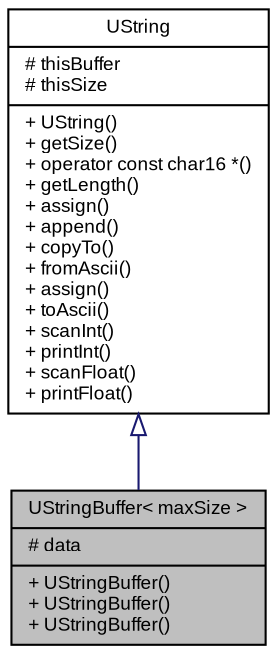 digraph G
{
  bgcolor="transparent";
  edge [fontname="Arial",fontsize="9",labelfontname="Arial",labelfontsize="9"];
  node [fontname="Arial",fontsize="9",shape=record];
  Node1 [label="{UStringBuffer\< maxSize \>\n|# data\l|+ UStringBuffer()\l+ UStringBuffer()\l+ UStringBuffer()\l}",height=0.2,width=0.4,color="black", fillcolor="grey75", style="filled" fontcolor="black"];
  Node2 -> Node1 [dir=back,color="midnightblue",fontsize="9",style="solid",arrowtail="empty",fontname="Arial"];
  Node2 [label="{UString\n|# thisBuffer\l# thisSize\l|+ UString()\l+ getSize()\l+ operator const char16 *()\l+ getLength()\l+ assign()\l+ append()\l+ copyTo()\l+ fromAscii()\l+ assign()\l+ toAscii()\l+ scanInt()\l+ printInt()\l+ scanFloat()\l+ printFloat()\l}",height=0.2,width=0.4,color="black",URL="$classSteinberg_1_1UString.html",tooltip="UTF-16 string class without buffer management."];
}
